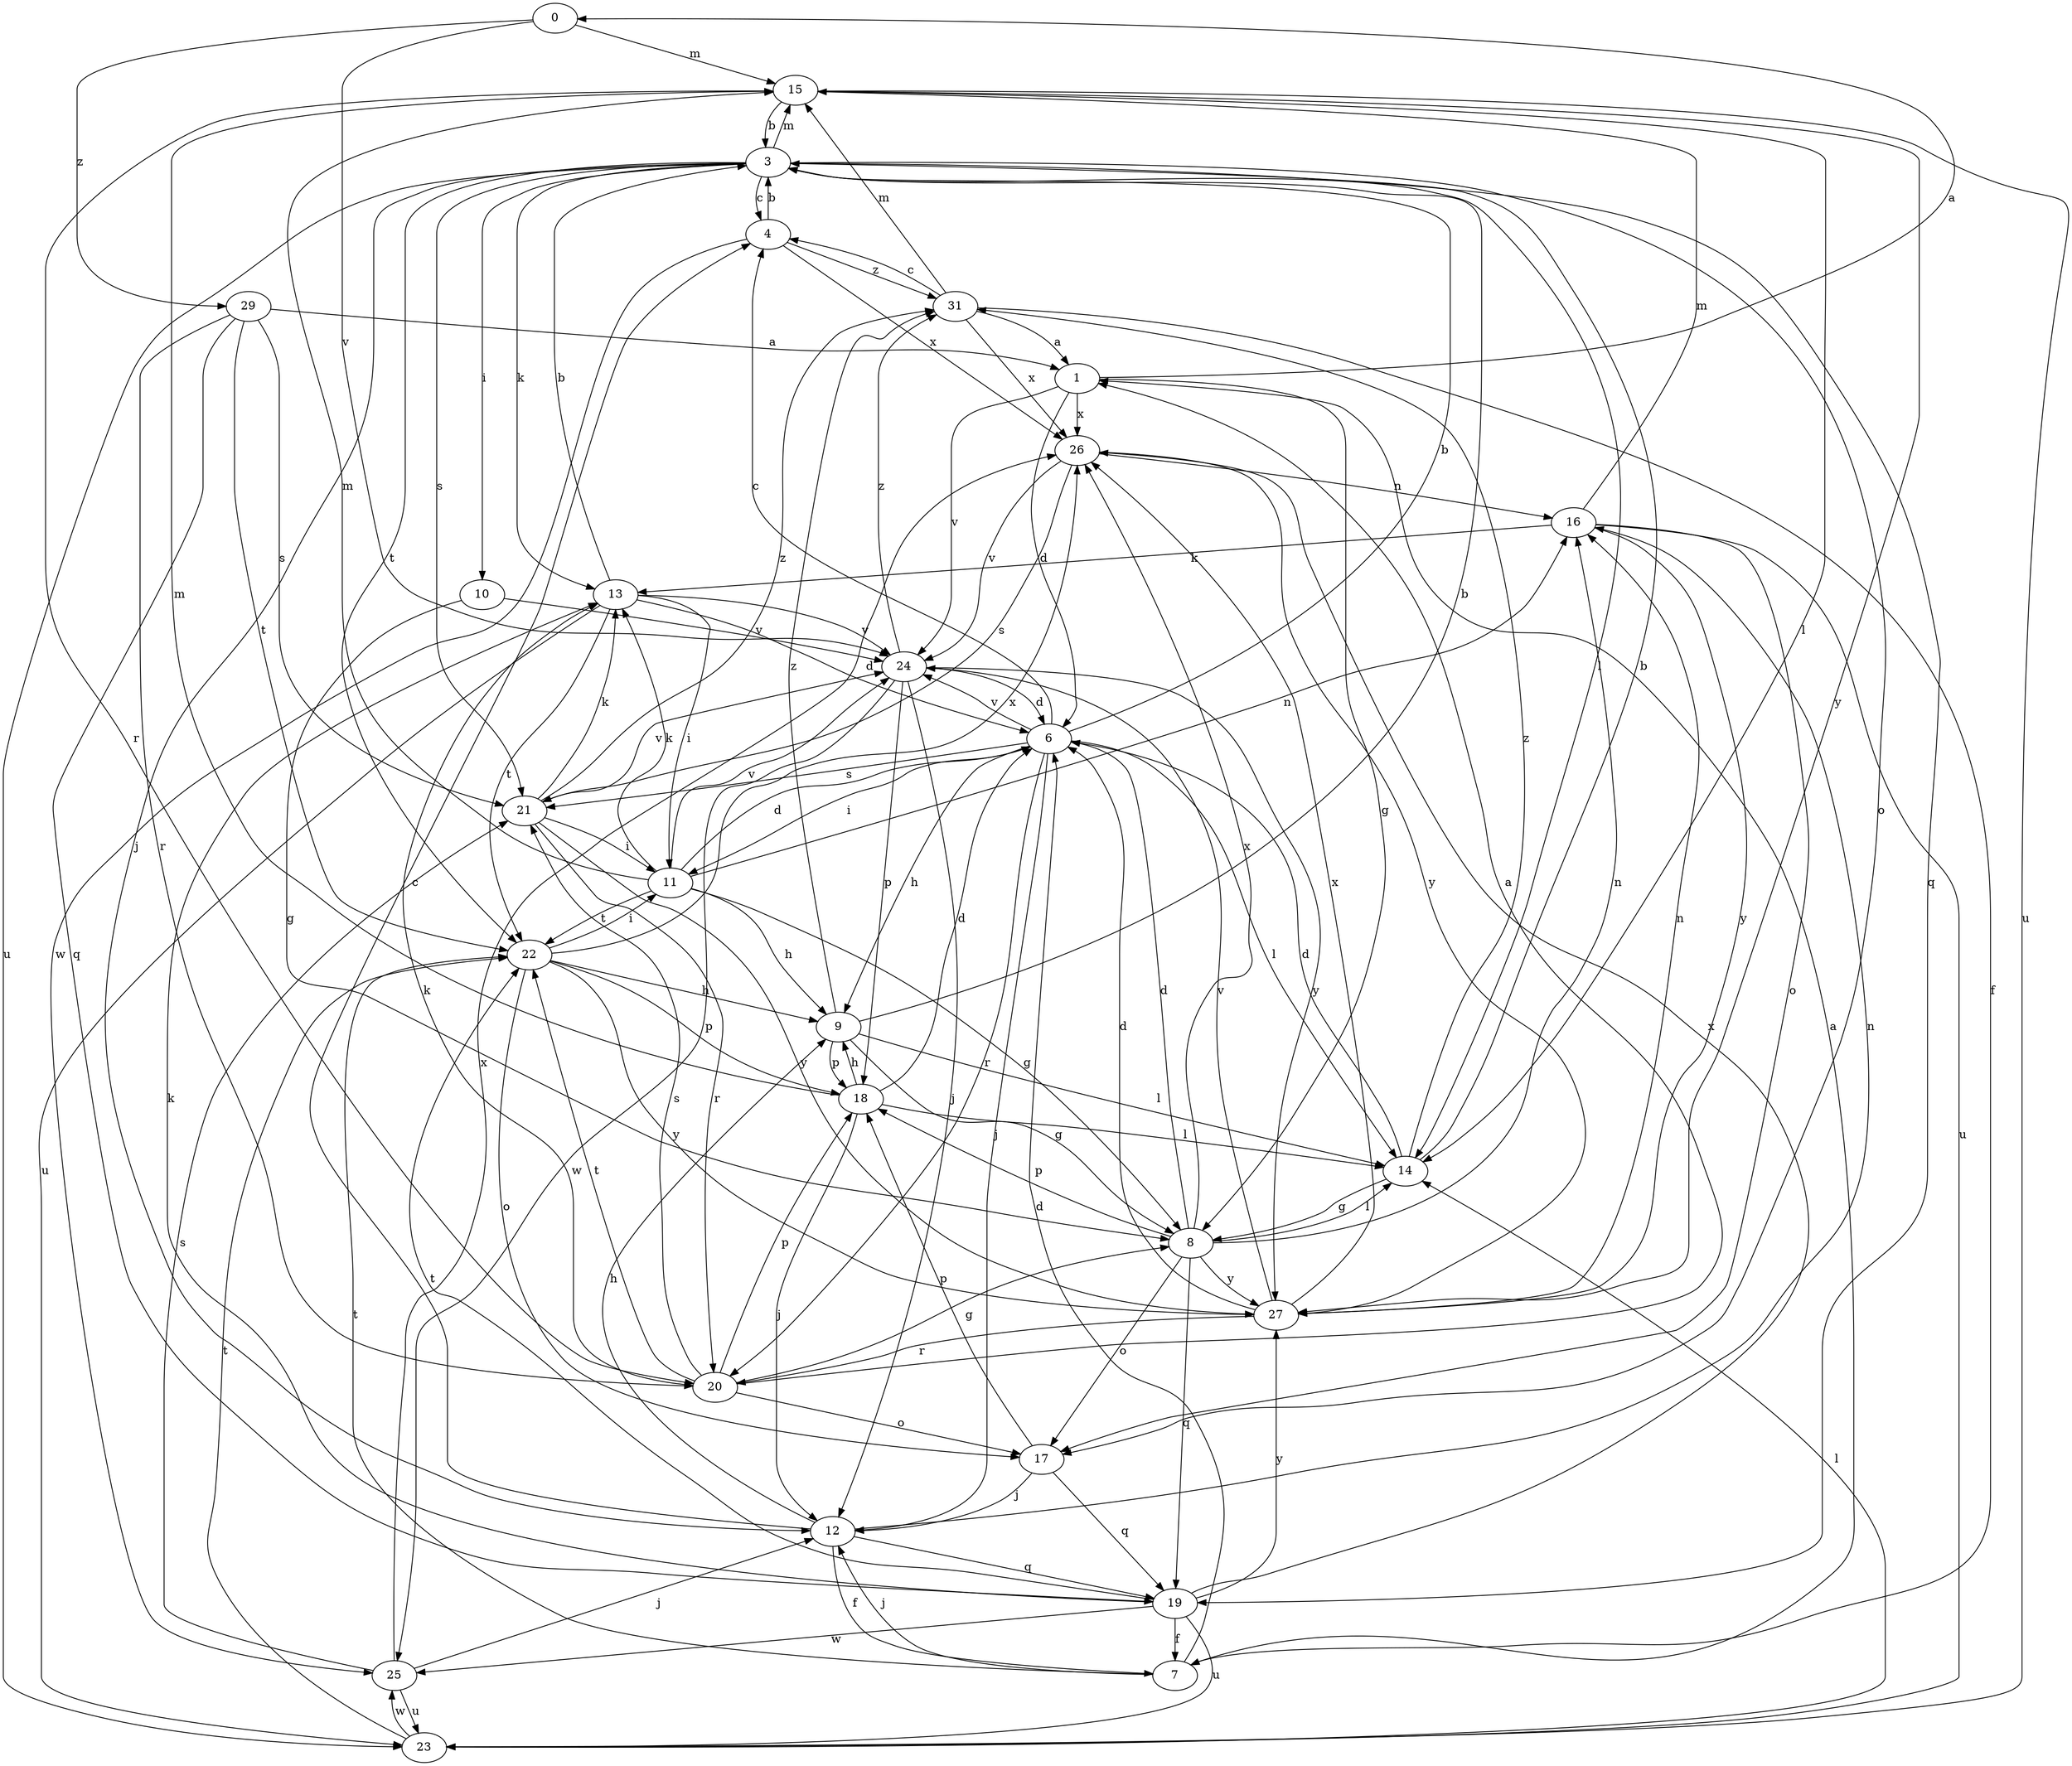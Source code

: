 strict digraph  {
0;
1;
3;
4;
6;
7;
8;
9;
10;
11;
12;
13;
14;
15;
16;
17;
18;
19;
20;
21;
22;
23;
24;
25;
26;
27;
29;
31;
0 -> 15  [label=m];
0 -> 24  [label=v];
0 -> 29  [label=z];
1 -> 0  [label=a];
1 -> 6  [label=d];
1 -> 8  [label=g];
1 -> 24  [label=v];
1 -> 26  [label=x];
3 -> 4  [label=c];
3 -> 10  [label=i];
3 -> 12  [label=j];
3 -> 13  [label=k];
3 -> 14  [label=l];
3 -> 15  [label=m];
3 -> 17  [label=o];
3 -> 19  [label=q];
3 -> 21  [label=s];
3 -> 22  [label=t];
3 -> 23  [label=u];
4 -> 3  [label=b];
4 -> 25  [label=w];
4 -> 26  [label=x];
4 -> 31  [label=z];
6 -> 3  [label=b];
6 -> 4  [label=c];
6 -> 9  [label=h];
6 -> 11  [label=i];
6 -> 12  [label=j];
6 -> 14  [label=l];
6 -> 20  [label=r];
6 -> 21  [label=s];
6 -> 24  [label=v];
7 -> 1  [label=a];
7 -> 6  [label=d];
7 -> 12  [label=j];
7 -> 22  [label=t];
8 -> 6  [label=d];
8 -> 14  [label=l];
8 -> 16  [label=n];
8 -> 17  [label=o];
8 -> 18  [label=p];
8 -> 19  [label=q];
8 -> 26  [label=x];
8 -> 27  [label=y];
9 -> 3  [label=b];
9 -> 8  [label=g];
9 -> 14  [label=l];
9 -> 18  [label=p];
9 -> 31  [label=z];
10 -> 8  [label=g];
10 -> 24  [label=v];
11 -> 6  [label=d];
11 -> 8  [label=g];
11 -> 9  [label=h];
11 -> 13  [label=k];
11 -> 15  [label=m];
11 -> 16  [label=n];
11 -> 22  [label=t];
11 -> 24  [label=v];
12 -> 4  [label=c];
12 -> 7  [label=f];
12 -> 9  [label=h];
12 -> 16  [label=n];
12 -> 19  [label=q];
13 -> 3  [label=b];
13 -> 6  [label=d];
13 -> 11  [label=i];
13 -> 22  [label=t];
13 -> 23  [label=u];
13 -> 24  [label=v];
14 -> 3  [label=b];
14 -> 6  [label=d];
14 -> 8  [label=g];
14 -> 31  [label=z];
15 -> 3  [label=b];
15 -> 14  [label=l];
15 -> 20  [label=r];
15 -> 23  [label=u];
15 -> 27  [label=y];
16 -> 13  [label=k];
16 -> 15  [label=m];
16 -> 17  [label=o];
16 -> 23  [label=u];
16 -> 27  [label=y];
17 -> 12  [label=j];
17 -> 18  [label=p];
17 -> 19  [label=q];
18 -> 6  [label=d];
18 -> 9  [label=h];
18 -> 12  [label=j];
18 -> 14  [label=l];
18 -> 15  [label=m];
19 -> 7  [label=f];
19 -> 13  [label=k];
19 -> 22  [label=t];
19 -> 23  [label=u];
19 -> 25  [label=w];
19 -> 26  [label=x];
19 -> 27  [label=y];
20 -> 1  [label=a];
20 -> 8  [label=g];
20 -> 13  [label=k];
20 -> 17  [label=o];
20 -> 18  [label=p];
20 -> 21  [label=s];
20 -> 22  [label=t];
21 -> 11  [label=i];
21 -> 13  [label=k];
21 -> 20  [label=r];
21 -> 24  [label=v];
21 -> 27  [label=y];
21 -> 31  [label=z];
22 -> 9  [label=h];
22 -> 11  [label=i];
22 -> 17  [label=o];
22 -> 18  [label=p];
22 -> 26  [label=x];
22 -> 27  [label=y];
23 -> 14  [label=l];
23 -> 22  [label=t];
23 -> 25  [label=w];
24 -> 6  [label=d];
24 -> 12  [label=j];
24 -> 18  [label=p];
24 -> 25  [label=w];
24 -> 27  [label=y];
24 -> 31  [label=z];
25 -> 12  [label=j];
25 -> 21  [label=s];
25 -> 23  [label=u];
25 -> 26  [label=x];
26 -> 16  [label=n];
26 -> 21  [label=s];
26 -> 24  [label=v];
26 -> 27  [label=y];
27 -> 6  [label=d];
27 -> 16  [label=n];
27 -> 20  [label=r];
27 -> 24  [label=v];
27 -> 26  [label=x];
29 -> 1  [label=a];
29 -> 19  [label=q];
29 -> 20  [label=r];
29 -> 21  [label=s];
29 -> 22  [label=t];
31 -> 1  [label=a];
31 -> 4  [label=c];
31 -> 7  [label=f];
31 -> 15  [label=m];
31 -> 26  [label=x];
}
